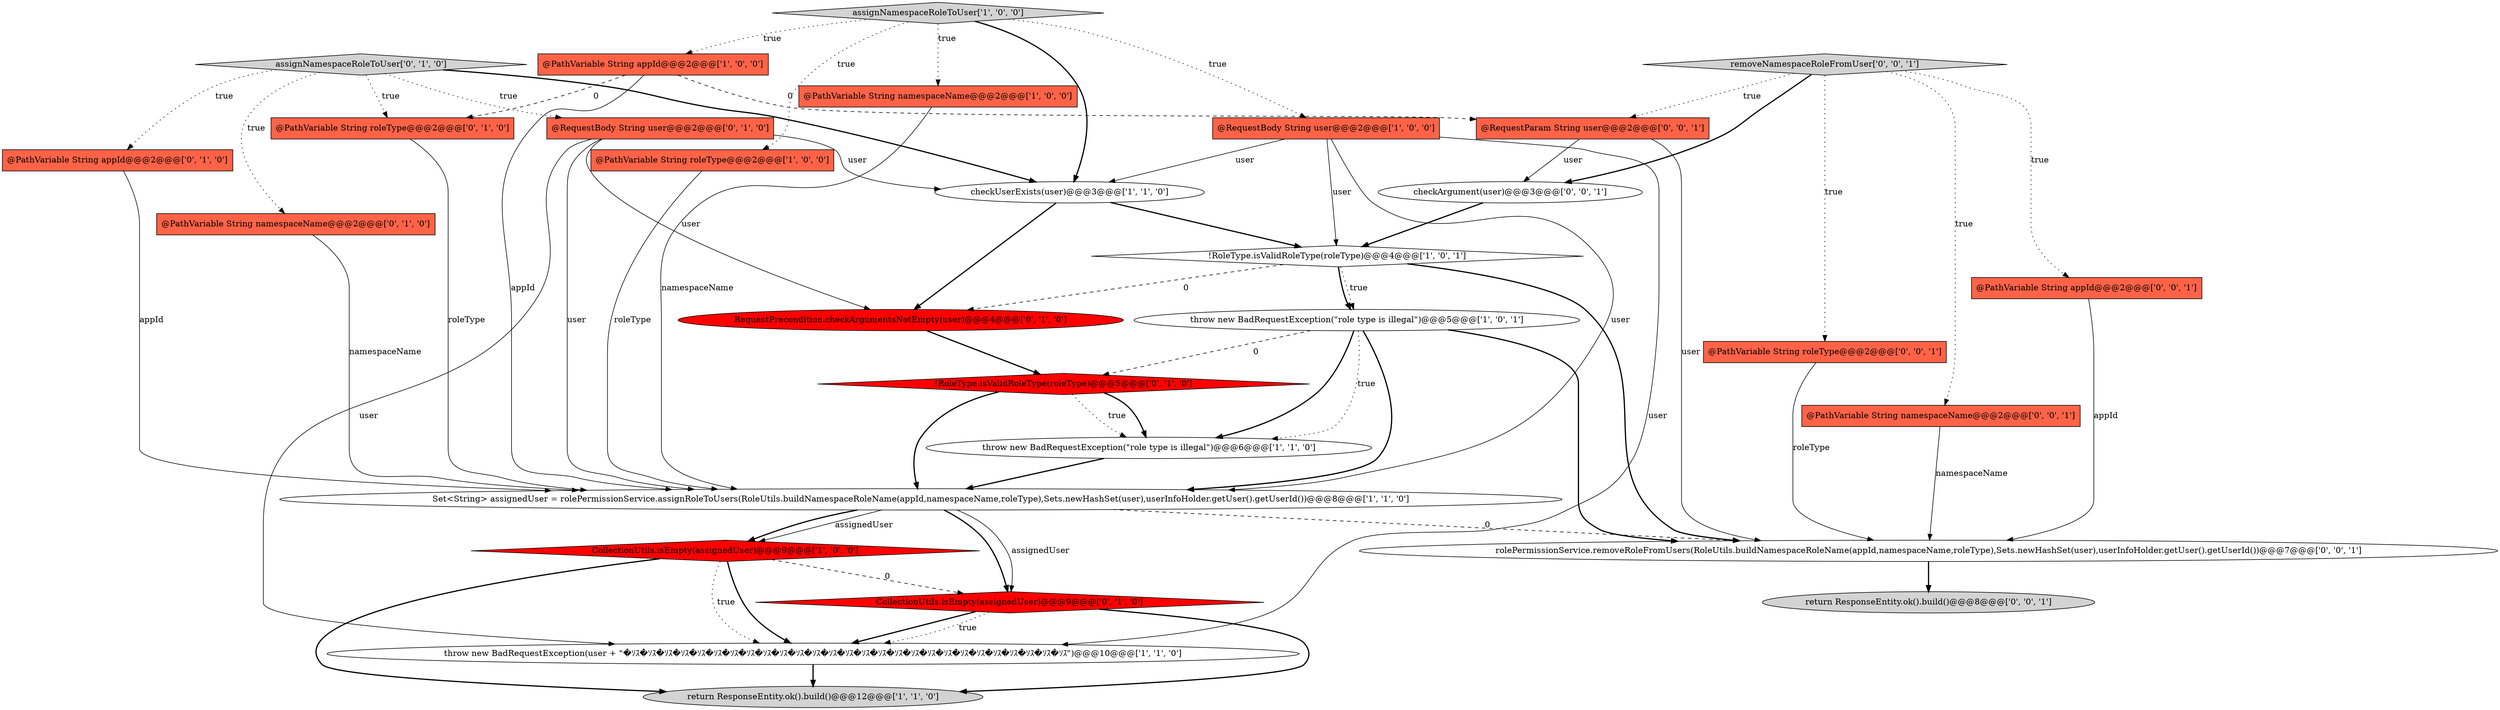 digraph {
8 [style = filled, label = "!RoleType.isValidRoleType(roleType)@@@4@@@['1', '0', '1']", fillcolor = white, shape = diamond image = "AAA0AAABBB1BBB"];
4 [style = filled, label = "throw new BadRequestException(\"role type is illegal\")@@@6@@@['1', '1', '0']", fillcolor = white, shape = ellipse image = "AAA0AAABBB1BBB"];
9 [style = filled, label = "throw new BadRequestException(user + \"�ｿｽ�ｿｽ�ｿｽ�ｿｽ�ｿｽ�ｿｽ�ｿｽ�ｿｽ�ｿｽ�ｿｽ�ｿｽ�ｿｽ�ｿｽ�ｿｽ�ｿｽ�ｿｽ�ｿｽ�ｿｽ�ｿｽ�ｿｽ�ｿｽ�ｿｽ�ｿｽ�ｿｽ�ｿｽ�ｿｽ�ｿｽ\")@@@10@@@['1', '1', '0']", fillcolor = white, shape = ellipse image = "AAA0AAABBB1BBB"];
17 [style = filled, label = "!RoleType.isValidRoleType(roleType)@@@5@@@['0', '1', '0']", fillcolor = red, shape = diamond image = "AAA1AAABBB2BBB"];
1 [style = filled, label = "@RequestBody String user@@@2@@@['1', '0', '0']", fillcolor = tomato, shape = box image = "AAA0AAABBB1BBB"];
27 [style = filled, label = "@RequestParam String user@@@2@@@['0', '0', '1']", fillcolor = tomato, shape = box image = "AAA0AAABBB3BBB"];
12 [style = filled, label = "CollectionUtils.isEmpty(assignedUser)@@@9@@@['1', '0', '0']", fillcolor = red, shape = diamond image = "AAA1AAABBB1BBB"];
6 [style = filled, label = "Set<String> assignedUser = rolePermissionService.assignRoleToUsers(RoleUtils.buildNamespaceRoleName(appId,namespaceName,roleType),Sets.newHashSet(user),userInfoHolder.getUser().getUserId())@@@8@@@['1', '1', '0']", fillcolor = white, shape = ellipse image = "AAA0AAABBB1BBB"];
19 [style = filled, label = "@PathVariable String namespaceName@@@2@@@['0', '1', '0']", fillcolor = tomato, shape = box image = "AAA0AAABBB2BBB"];
22 [style = filled, label = "@PathVariable String appId@@@2@@@['0', '0', '1']", fillcolor = tomato, shape = box image = "AAA0AAABBB3BBB"];
11 [style = filled, label = "return ResponseEntity.ok().build()@@@12@@@['1', '1', '0']", fillcolor = lightgray, shape = ellipse image = "AAA0AAABBB1BBB"];
21 [style = filled, label = "@PathVariable String roleType@@@2@@@['0', '0', '1']", fillcolor = tomato, shape = box image = "AAA0AAABBB3BBB"];
24 [style = filled, label = "return ResponseEntity.ok().build()@@@8@@@['0', '0', '1']", fillcolor = lightgray, shape = ellipse image = "AAA0AAABBB3BBB"];
0 [style = filled, label = "@PathVariable String namespaceName@@@2@@@['1', '0', '0']", fillcolor = tomato, shape = box image = "AAA0AAABBB1BBB"];
25 [style = filled, label = "checkArgument(user)@@@3@@@['0', '0', '1']", fillcolor = white, shape = ellipse image = "AAA0AAABBB3BBB"];
7 [style = filled, label = "@PathVariable String roleType@@@2@@@['1', '0', '0']", fillcolor = tomato, shape = box image = "AAA0AAABBB1BBB"];
16 [style = filled, label = "assignNamespaceRoleToUser['0', '1', '0']", fillcolor = lightgray, shape = diamond image = "AAA0AAABBB2BBB"];
10 [style = filled, label = "@PathVariable String appId@@@2@@@['1', '0', '0']", fillcolor = tomato, shape = box image = "AAA1AAABBB1BBB"];
15 [style = filled, label = "RequestPrecondition.checkArgumentsNotEmpty(user)@@@4@@@['0', '1', '0']", fillcolor = red, shape = ellipse image = "AAA1AAABBB2BBB"];
23 [style = filled, label = "rolePermissionService.removeRoleFromUsers(RoleUtils.buildNamespaceRoleName(appId,namespaceName,roleType),Sets.newHashSet(user),userInfoHolder.getUser().getUserId())@@@7@@@['0', '0', '1']", fillcolor = white, shape = ellipse image = "AAA0AAABBB3BBB"];
5 [style = filled, label = "throw new BadRequestException(\"role type is illegal\")@@@5@@@['1', '0', '1']", fillcolor = white, shape = ellipse image = "AAA0AAABBB1BBB"];
2 [style = filled, label = "assignNamespaceRoleToUser['1', '0', '0']", fillcolor = lightgray, shape = diamond image = "AAA0AAABBB1BBB"];
26 [style = filled, label = "@PathVariable String namespaceName@@@2@@@['0', '0', '1']", fillcolor = tomato, shape = box image = "AAA0AAABBB3BBB"];
20 [style = filled, label = "@PathVariable String roleType@@@2@@@['0', '1', '0']", fillcolor = tomato, shape = box image = "AAA1AAABBB2BBB"];
13 [style = filled, label = "@RequestBody String user@@@2@@@['0', '1', '0']", fillcolor = tomato, shape = box image = "AAA0AAABBB2BBB"];
18 [style = filled, label = "CollectionUtils.isEmpty(assignedUser)@@@9@@@['0', '1', '0']", fillcolor = red, shape = diamond image = "AAA1AAABBB2BBB"];
14 [style = filled, label = "@PathVariable String appId@@@2@@@['0', '1', '0']", fillcolor = tomato, shape = box image = "AAA0AAABBB2BBB"];
3 [style = filled, label = "checkUserExists(user)@@@3@@@['1', '1', '0']", fillcolor = white, shape = ellipse image = "AAA0AAABBB1BBB"];
28 [style = filled, label = "removeNamespaceRoleFromUser['0', '0', '1']", fillcolor = lightgray, shape = diamond image = "AAA0AAABBB3BBB"];
16->3 [style = bold, label=""];
16->19 [style = dotted, label="true"];
27->25 [style = solid, label="user"];
1->3 [style = solid, label="user"];
2->0 [style = dotted, label="true"];
9->11 [style = bold, label=""];
8->23 [style = bold, label=""];
5->23 [style = bold, label=""];
16->13 [style = dotted, label="true"];
17->6 [style = bold, label=""];
4->6 [style = bold, label=""];
1->9 [style = solid, label="user"];
28->21 [style = dotted, label="true"];
17->4 [style = dotted, label="true"];
6->18 [style = bold, label=""];
2->3 [style = bold, label=""];
27->23 [style = solid, label="user"];
18->11 [style = bold, label=""];
8->15 [style = dashed, label="0"];
12->11 [style = bold, label=""];
19->6 [style = solid, label="namespaceName"];
16->20 [style = dotted, label="true"];
22->23 [style = solid, label="appId"];
3->15 [style = bold, label=""];
10->27 [style = dashed, label="0"];
26->23 [style = solid, label="namespaceName"];
12->9 [style = bold, label=""];
7->6 [style = solid, label="roleType"];
13->6 [style = solid, label="user"];
5->4 [style = dotted, label="true"];
21->23 [style = solid, label="roleType"];
13->9 [style = solid, label="user"];
14->6 [style = solid, label="appId"];
6->18 [style = solid, label="assignedUser"];
15->17 [style = bold, label=""];
1->6 [style = solid, label="user"];
23->24 [style = bold, label=""];
5->17 [style = dashed, label="0"];
5->6 [style = bold, label=""];
8->5 [style = bold, label=""];
10->6 [style = solid, label="appId"];
8->5 [style = dotted, label="true"];
2->1 [style = dotted, label="true"];
1->8 [style = solid, label="user"];
3->8 [style = bold, label=""];
2->7 [style = dotted, label="true"];
28->26 [style = dotted, label="true"];
20->6 [style = solid, label="roleType"];
13->3 [style = solid, label="user"];
5->4 [style = bold, label=""];
18->9 [style = dotted, label="true"];
18->9 [style = bold, label=""];
16->14 [style = dotted, label="true"];
28->22 [style = dotted, label="true"];
28->25 [style = bold, label=""];
12->18 [style = dashed, label="0"];
10->20 [style = dashed, label="0"];
25->8 [style = bold, label=""];
28->27 [style = dotted, label="true"];
13->15 [style = solid, label="user"];
6->12 [style = solid, label="assignedUser"];
17->4 [style = bold, label=""];
6->23 [style = dashed, label="0"];
0->6 [style = solid, label="namespaceName"];
2->10 [style = dotted, label="true"];
12->9 [style = dotted, label="true"];
6->12 [style = bold, label=""];
}
